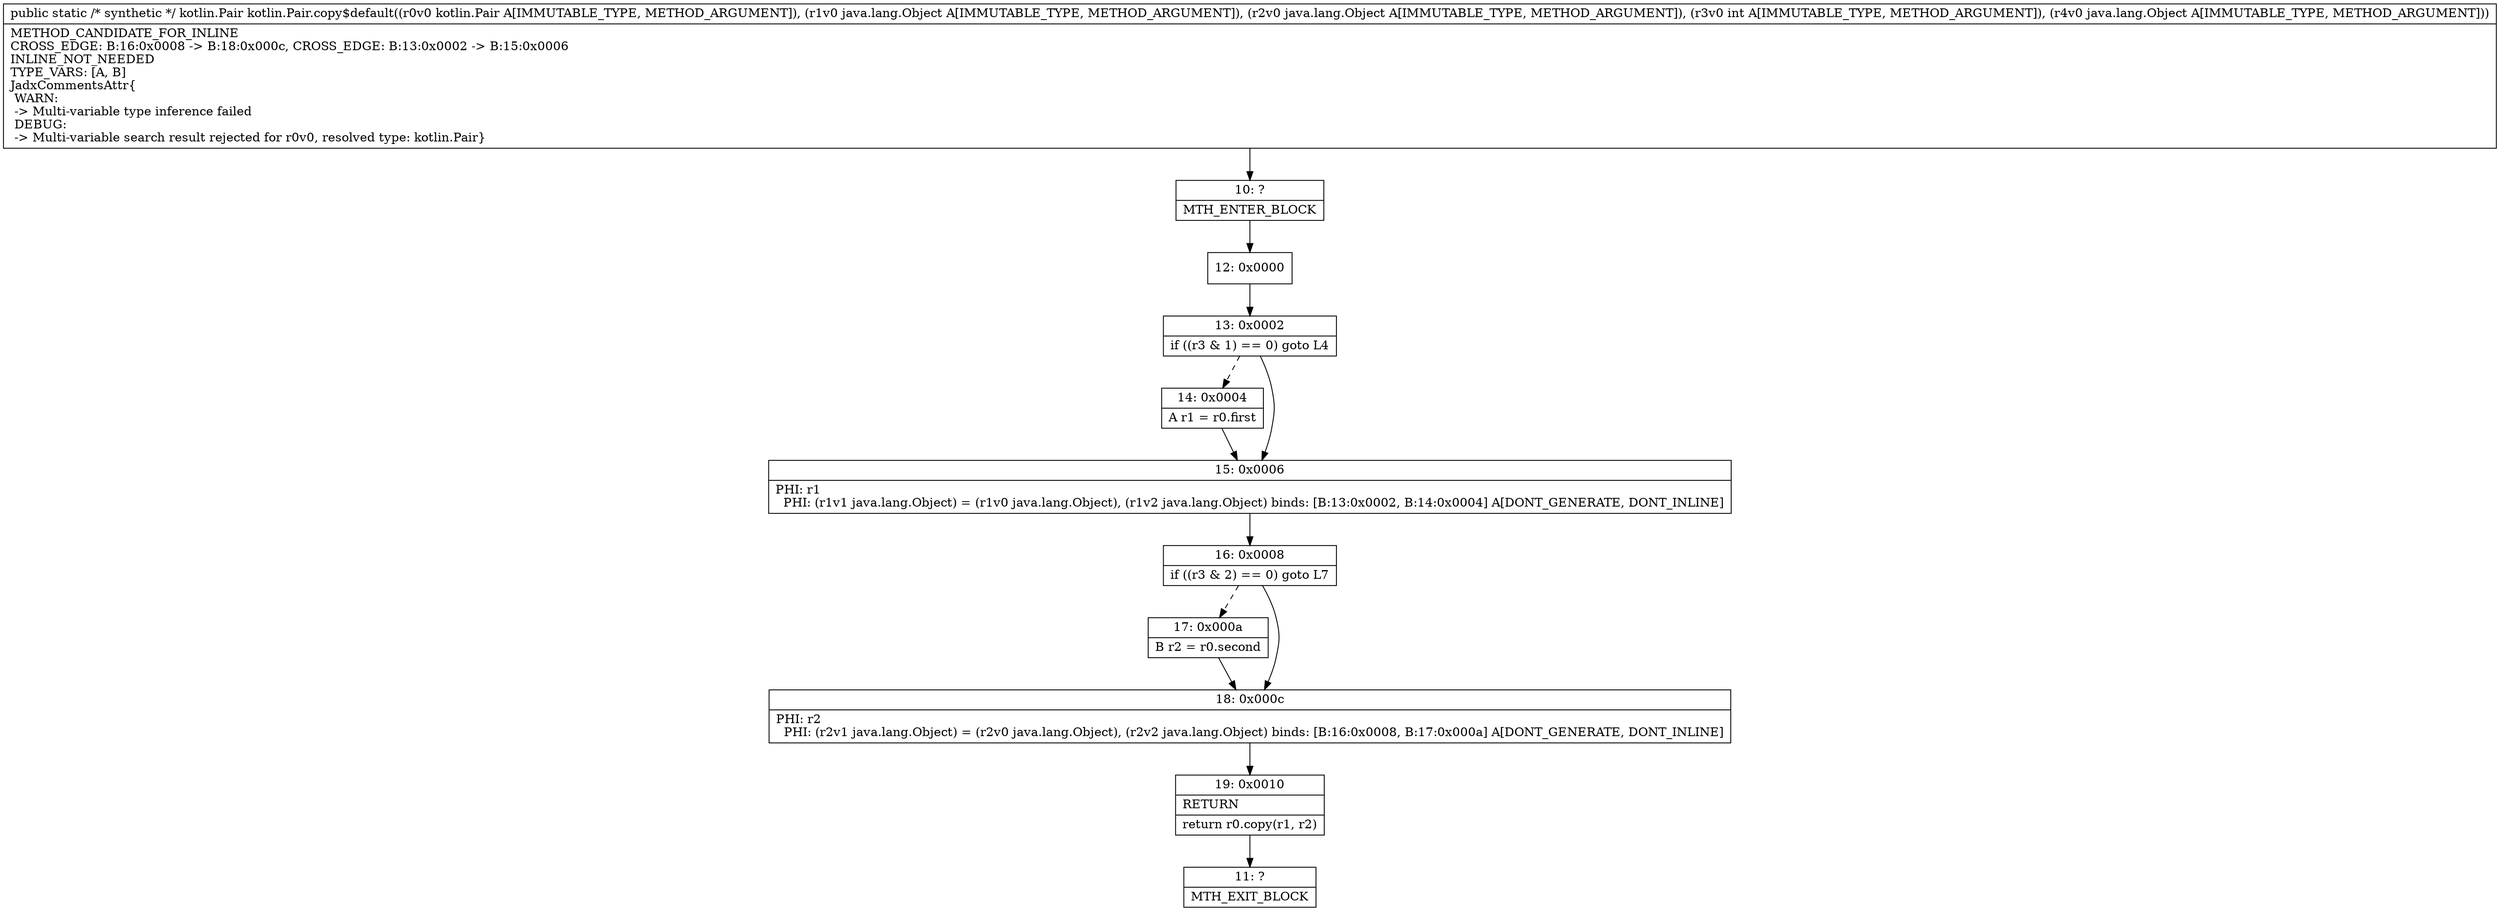 digraph "CFG forkotlin.Pair.copy$default(Lkotlin\/Pair;Ljava\/lang\/Object;Ljava\/lang\/Object;ILjava\/lang\/Object;)Lkotlin\/Pair;" {
Node_10 [shape=record,label="{10\:\ ?|MTH_ENTER_BLOCK\l}"];
Node_12 [shape=record,label="{12\:\ 0x0000}"];
Node_13 [shape=record,label="{13\:\ 0x0002|if ((r3 & 1) == 0) goto L4\l}"];
Node_14 [shape=record,label="{14\:\ 0x0004|A r1 = r0.first\l}"];
Node_15 [shape=record,label="{15\:\ 0x0006|PHI: r1 \l  PHI: (r1v1 java.lang.Object) = (r1v0 java.lang.Object), (r1v2 java.lang.Object) binds: [B:13:0x0002, B:14:0x0004] A[DONT_GENERATE, DONT_INLINE]\l}"];
Node_16 [shape=record,label="{16\:\ 0x0008|if ((r3 & 2) == 0) goto L7\l}"];
Node_17 [shape=record,label="{17\:\ 0x000a|B r2 = r0.second\l}"];
Node_18 [shape=record,label="{18\:\ 0x000c|PHI: r2 \l  PHI: (r2v1 java.lang.Object) = (r2v0 java.lang.Object), (r2v2 java.lang.Object) binds: [B:16:0x0008, B:17:0x000a] A[DONT_GENERATE, DONT_INLINE]\l}"];
Node_19 [shape=record,label="{19\:\ 0x0010|RETURN\l|return r0.copy(r1, r2)\l}"];
Node_11 [shape=record,label="{11\:\ ?|MTH_EXIT_BLOCK\l}"];
MethodNode[shape=record,label="{public static \/* synthetic *\/ kotlin.Pair kotlin.Pair.copy$default((r0v0 kotlin.Pair A[IMMUTABLE_TYPE, METHOD_ARGUMENT]), (r1v0 java.lang.Object A[IMMUTABLE_TYPE, METHOD_ARGUMENT]), (r2v0 java.lang.Object A[IMMUTABLE_TYPE, METHOD_ARGUMENT]), (r3v0 int A[IMMUTABLE_TYPE, METHOD_ARGUMENT]), (r4v0 java.lang.Object A[IMMUTABLE_TYPE, METHOD_ARGUMENT]))  | METHOD_CANDIDATE_FOR_INLINE\lCROSS_EDGE: B:16:0x0008 \-\> B:18:0x000c, CROSS_EDGE: B:13:0x0002 \-\> B:15:0x0006\lINLINE_NOT_NEEDED\lTYPE_VARS: [A, B]\lJadxCommentsAttr\{\l WARN: \l \-\> Multi\-variable type inference failed\l DEBUG: \l \-\> Multi\-variable search result rejected for r0v0, resolved type: kotlin.Pair\}\l}"];
MethodNode -> Node_10;Node_10 -> Node_12;
Node_12 -> Node_13;
Node_13 -> Node_14[style=dashed];
Node_13 -> Node_15;
Node_14 -> Node_15;
Node_15 -> Node_16;
Node_16 -> Node_17[style=dashed];
Node_16 -> Node_18;
Node_17 -> Node_18;
Node_18 -> Node_19;
Node_19 -> Node_11;
}

